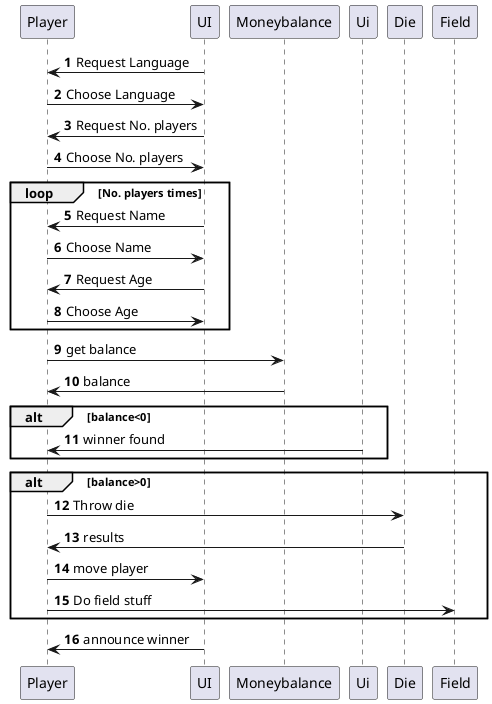@startuml
'https://plantuml.com/sequence-diagram

autonumber
Player <- UI: Request Language
Player -> UI: Choose Language
Player <- UI: Request No. players
Player -> UI: Choose No. players
    loop No. players times
        Player <- UI: Request Name
        Player -> UI: Choose Name
        Player <- UI: Request Age
        Player -> UI: Choose Age
        end

Player -> Moneybalance: get balance
Moneybalance-> Player: balance
alt balance<0
Ui -> Player: winner found
end
alt balance>0
Player -> Die: Throw die
Player <- Die: results
Player -> UI: move player
Player -> Field: Do field stuff
end
Player <- UI: announce winner


@enduml